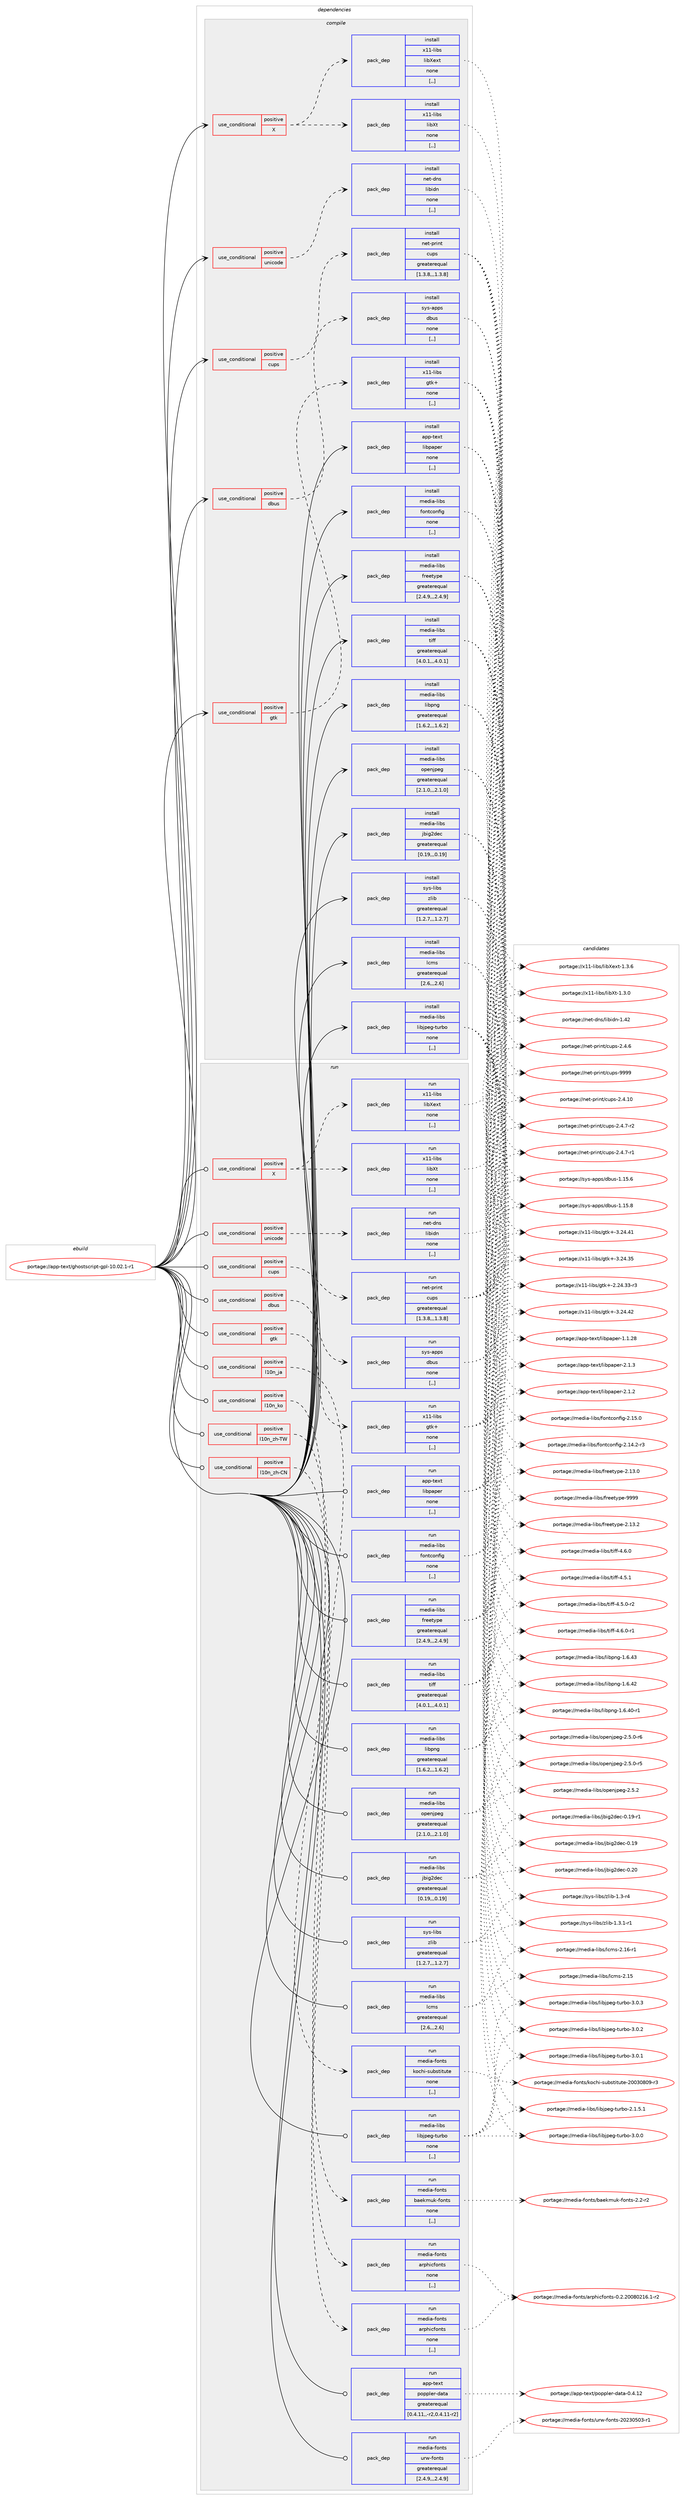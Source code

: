digraph prolog {

# *************
# Graph options
# *************

newrank=true;
concentrate=true;
compound=true;
graph [rankdir=LR,fontname=Helvetica,fontsize=10,ranksep=1.5];#, ranksep=2.5, nodesep=0.2];
edge  [arrowhead=vee];
node  [fontname=Helvetica,fontsize=10];

# **********
# The ebuild
# **********

subgraph cluster_leftcol {
color=gray;
rank=same;
label=<<i>ebuild</i>>;
id [label="portage://app-text/ghostscript-gpl-10.02.1-r1", color=red, width=4, href="../app-text/ghostscript-gpl-10.02.1-r1.svg"];
}

# ****************
# The dependencies
# ****************

subgraph cluster_midcol {
color=gray;
label=<<i>dependencies</i>>;
subgraph cluster_compile {
fillcolor="#eeeeee";
style=filled;
label=<<i>compile</i>>;
subgraph cond14993 {
dependency55262 [label=<<TABLE BORDER="0" CELLBORDER="1" CELLSPACING="0" CELLPADDING="4"><TR><TD ROWSPAN="3" CELLPADDING="10">use_conditional</TD></TR><TR><TD>positive</TD></TR><TR><TD>X</TD></TR></TABLE>>, shape=none, color=red];
subgraph pack39784 {
dependency55263 [label=<<TABLE BORDER="0" CELLBORDER="1" CELLSPACING="0" CELLPADDING="4" WIDTH="220"><TR><TD ROWSPAN="6" CELLPADDING="30">pack_dep</TD></TR><TR><TD WIDTH="110">install</TD></TR><TR><TD>x11-libs</TD></TR><TR><TD>libXt</TD></TR><TR><TD>none</TD></TR><TR><TD>[,,]</TD></TR></TABLE>>, shape=none, color=blue];
}
dependency55262:e -> dependency55263:w [weight=20,style="dashed",arrowhead="vee"];
subgraph pack39785 {
dependency55264 [label=<<TABLE BORDER="0" CELLBORDER="1" CELLSPACING="0" CELLPADDING="4" WIDTH="220"><TR><TD ROWSPAN="6" CELLPADDING="30">pack_dep</TD></TR><TR><TD WIDTH="110">install</TD></TR><TR><TD>x11-libs</TD></TR><TR><TD>libXext</TD></TR><TR><TD>none</TD></TR><TR><TD>[,,]</TD></TR></TABLE>>, shape=none, color=blue];
}
dependency55262:e -> dependency55264:w [weight=20,style="dashed",arrowhead="vee"];
}
id:e -> dependency55262:w [weight=20,style="solid",arrowhead="vee"];
subgraph cond14994 {
dependency55265 [label=<<TABLE BORDER="0" CELLBORDER="1" CELLSPACING="0" CELLPADDING="4"><TR><TD ROWSPAN="3" CELLPADDING="10">use_conditional</TD></TR><TR><TD>positive</TD></TR><TR><TD>cups</TD></TR></TABLE>>, shape=none, color=red];
subgraph pack39786 {
dependency55266 [label=<<TABLE BORDER="0" CELLBORDER="1" CELLSPACING="0" CELLPADDING="4" WIDTH="220"><TR><TD ROWSPAN="6" CELLPADDING="30">pack_dep</TD></TR><TR><TD WIDTH="110">install</TD></TR><TR><TD>net-print</TD></TR><TR><TD>cups</TD></TR><TR><TD>greaterequal</TD></TR><TR><TD>[1.3.8,,,1.3.8]</TD></TR></TABLE>>, shape=none, color=blue];
}
dependency55265:e -> dependency55266:w [weight=20,style="dashed",arrowhead="vee"];
}
id:e -> dependency55265:w [weight=20,style="solid",arrowhead="vee"];
subgraph cond14995 {
dependency55267 [label=<<TABLE BORDER="0" CELLBORDER="1" CELLSPACING="0" CELLPADDING="4"><TR><TD ROWSPAN="3" CELLPADDING="10">use_conditional</TD></TR><TR><TD>positive</TD></TR><TR><TD>dbus</TD></TR></TABLE>>, shape=none, color=red];
subgraph pack39787 {
dependency55268 [label=<<TABLE BORDER="0" CELLBORDER="1" CELLSPACING="0" CELLPADDING="4" WIDTH="220"><TR><TD ROWSPAN="6" CELLPADDING="30">pack_dep</TD></TR><TR><TD WIDTH="110">install</TD></TR><TR><TD>sys-apps</TD></TR><TR><TD>dbus</TD></TR><TR><TD>none</TD></TR><TR><TD>[,,]</TD></TR></TABLE>>, shape=none, color=blue];
}
dependency55267:e -> dependency55268:w [weight=20,style="dashed",arrowhead="vee"];
}
id:e -> dependency55267:w [weight=20,style="solid",arrowhead="vee"];
subgraph cond14996 {
dependency55269 [label=<<TABLE BORDER="0" CELLBORDER="1" CELLSPACING="0" CELLPADDING="4"><TR><TD ROWSPAN="3" CELLPADDING="10">use_conditional</TD></TR><TR><TD>positive</TD></TR><TR><TD>gtk</TD></TR></TABLE>>, shape=none, color=red];
subgraph pack39788 {
dependency55270 [label=<<TABLE BORDER="0" CELLBORDER="1" CELLSPACING="0" CELLPADDING="4" WIDTH="220"><TR><TD ROWSPAN="6" CELLPADDING="30">pack_dep</TD></TR><TR><TD WIDTH="110">install</TD></TR><TR><TD>x11-libs</TD></TR><TR><TD>gtk+</TD></TR><TR><TD>none</TD></TR><TR><TD>[,,]</TD></TR></TABLE>>, shape=none, color=blue];
}
dependency55269:e -> dependency55270:w [weight=20,style="dashed",arrowhead="vee"];
}
id:e -> dependency55269:w [weight=20,style="solid",arrowhead="vee"];
subgraph cond14997 {
dependency55271 [label=<<TABLE BORDER="0" CELLBORDER="1" CELLSPACING="0" CELLPADDING="4"><TR><TD ROWSPAN="3" CELLPADDING="10">use_conditional</TD></TR><TR><TD>positive</TD></TR><TR><TD>unicode</TD></TR></TABLE>>, shape=none, color=red];
subgraph pack39789 {
dependency55272 [label=<<TABLE BORDER="0" CELLBORDER="1" CELLSPACING="0" CELLPADDING="4" WIDTH="220"><TR><TD ROWSPAN="6" CELLPADDING="30">pack_dep</TD></TR><TR><TD WIDTH="110">install</TD></TR><TR><TD>net-dns</TD></TR><TR><TD>libidn</TD></TR><TR><TD>none</TD></TR><TR><TD>[,,]</TD></TR></TABLE>>, shape=none, color=blue];
}
dependency55271:e -> dependency55272:w [weight=20,style="dashed",arrowhead="vee"];
}
id:e -> dependency55271:w [weight=20,style="solid",arrowhead="vee"];
subgraph pack39790 {
dependency55273 [label=<<TABLE BORDER="0" CELLBORDER="1" CELLSPACING="0" CELLPADDING="4" WIDTH="220"><TR><TD ROWSPAN="6" CELLPADDING="30">pack_dep</TD></TR><TR><TD WIDTH="110">install</TD></TR><TR><TD>app-text</TD></TR><TR><TD>libpaper</TD></TR><TR><TD>none</TD></TR><TR><TD>[,,]</TD></TR></TABLE>>, shape=none, color=blue];
}
id:e -> dependency55273:w [weight=20,style="solid",arrowhead="vee"];
subgraph pack39791 {
dependency55274 [label=<<TABLE BORDER="0" CELLBORDER="1" CELLSPACING="0" CELLPADDING="4" WIDTH="220"><TR><TD ROWSPAN="6" CELLPADDING="30">pack_dep</TD></TR><TR><TD WIDTH="110">install</TD></TR><TR><TD>media-libs</TD></TR><TR><TD>fontconfig</TD></TR><TR><TD>none</TD></TR><TR><TD>[,,]</TD></TR></TABLE>>, shape=none, color=blue];
}
id:e -> dependency55274:w [weight=20,style="solid",arrowhead="vee"];
subgraph pack39792 {
dependency55275 [label=<<TABLE BORDER="0" CELLBORDER="1" CELLSPACING="0" CELLPADDING="4" WIDTH="220"><TR><TD ROWSPAN="6" CELLPADDING="30">pack_dep</TD></TR><TR><TD WIDTH="110">install</TD></TR><TR><TD>media-libs</TD></TR><TR><TD>freetype</TD></TR><TR><TD>greaterequal</TD></TR><TR><TD>[2.4.9,,,2.4.9]</TD></TR></TABLE>>, shape=none, color=blue];
}
id:e -> dependency55275:w [weight=20,style="solid",arrowhead="vee"];
subgraph pack39793 {
dependency55276 [label=<<TABLE BORDER="0" CELLBORDER="1" CELLSPACING="0" CELLPADDING="4" WIDTH="220"><TR><TD ROWSPAN="6" CELLPADDING="30">pack_dep</TD></TR><TR><TD WIDTH="110">install</TD></TR><TR><TD>media-libs</TD></TR><TR><TD>jbig2dec</TD></TR><TR><TD>greaterequal</TD></TR><TR><TD>[0.19,,,0.19]</TD></TR></TABLE>>, shape=none, color=blue];
}
id:e -> dependency55276:w [weight=20,style="solid",arrowhead="vee"];
subgraph pack39794 {
dependency55277 [label=<<TABLE BORDER="0" CELLBORDER="1" CELLSPACING="0" CELLPADDING="4" WIDTH="220"><TR><TD ROWSPAN="6" CELLPADDING="30">pack_dep</TD></TR><TR><TD WIDTH="110">install</TD></TR><TR><TD>media-libs</TD></TR><TR><TD>lcms</TD></TR><TR><TD>greaterequal</TD></TR><TR><TD>[2.6,,,2.6]</TD></TR></TABLE>>, shape=none, color=blue];
}
id:e -> dependency55277:w [weight=20,style="solid",arrowhead="vee"];
subgraph pack39795 {
dependency55278 [label=<<TABLE BORDER="0" CELLBORDER="1" CELLSPACING="0" CELLPADDING="4" WIDTH="220"><TR><TD ROWSPAN="6" CELLPADDING="30">pack_dep</TD></TR><TR><TD WIDTH="110">install</TD></TR><TR><TD>media-libs</TD></TR><TR><TD>libjpeg-turbo</TD></TR><TR><TD>none</TD></TR><TR><TD>[,,]</TD></TR></TABLE>>, shape=none, color=blue];
}
id:e -> dependency55278:w [weight=20,style="solid",arrowhead="vee"];
subgraph pack39796 {
dependency55279 [label=<<TABLE BORDER="0" CELLBORDER="1" CELLSPACING="0" CELLPADDING="4" WIDTH="220"><TR><TD ROWSPAN="6" CELLPADDING="30">pack_dep</TD></TR><TR><TD WIDTH="110">install</TD></TR><TR><TD>media-libs</TD></TR><TR><TD>libpng</TD></TR><TR><TD>greaterequal</TD></TR><TR><TD>[1.6.2,,,1.6.2]</TD></TR></TABLE>>, shape=none, color=blue];
}
id:e -> dependency55279:w [weight=20,style="solid",arrowhead="vee"];
subgraph pack39797 {
dependency55280 [label=<<TABLE BORDER="0" CELLBORDER="1" CELLSPACING="0" CELLPADDING="4" WIDTH="220"><TR><TD ROWSPAN="6" CELLPADDING="30">pack_dep</TD></TR><TR><TD WIDTH="110">install</TD></TR><TR><TD>media-libs</TD></TR><TR><TD>openjpeg</TD></TR><TR><TD>greaterequal</TD></TR><TR><TD>[2.1.0,,,2.1.0]</TD></TR></TABLE>>, shape=none, color=blue];
}
id:e -> dependency55280:w [weight=20,style="solid",arrowhead="vee"];
subgraph pack39798 {
dependency55281 [label=<<TABLE BORDER="0" CELLBORDER="1" CELLSPACING="0" CELLPADDING="4" WIDTH="220"><TR><TD ROWSPAN="6" CELLPADDING="30">pack_dep</TD></TR><TR><TD WIDTH="110">install</TD></TR><TR><TD>media-libs</TD></TR><TR><TD>tiff</TD></TR><TR><TD>greaterequal</TD></TR><TR><TD>[4.0.1,,,4.0.1]</TD></TR></TABLE>>, shape=none, color=blue];
}
id:e -> dependency55281:w [weight=20,style="solid",arrowhead="vee"];
subgraph pack39799 {
dependency55282 [label=<<TABLE BORDER="0" CELLBORDER="1" CELLSPACING="0" CELLPADDING="4" WIDTH="220"><TR><TD ROWSPAN="6" CELLPADDING="30">pack_dep</TD></TR><TR><TD WIDTH="110">install</TD></TR><TR><TD>sys-libs</TD></TR><TR><TD>zlib</TD></TR><TR><TD>greaterequal</TD></TR><TR><TD>[1.2.7,,,1.2.7]</TD></TR></TABLE>>, shape=none, color=blue];
}
id:e -> dependency55282:w [weight=20,style="solid",arrowhead="vee"];
}
subgraph cluster_compileandrun {
fillcolor="#eeeeee";
style=filled;
label=<<i>compile and run</i>>;
}
subgraph cluster_run {
fillcolor="#eeeeee";
style=filled;
label=<<i>run</i>>;
subgraph cond14998 {
dependency55283 [label=<<TABLE BORDER="0" CELLBORDER="1" CELLSPACING="0" CELLPADDING="4"><TR><TD ROWSPAN="3" CELLPADDING="10">use_conditional</TD></TR><TR><TD>positive</TD></TR><TR><TD>X</TD></TR></TABLE>>, shape=none, color=red];
subgraph pack39800 {
dependency55284 [label=<<TABLE BORDER="0" CELLBORDER="1" CELLSPACING="0" CELLPADDING="4" WIDTH="220"><TR><TD ROWSPAN="6" CELLPADDING="30">pack_dep</TD></TR><TR><TD WIDTH="110">run</TD></TR><TR><TD>x11-libs</TD></TR><TR><TD>libXt</TD></TR><TR><TD>none</TD></TR><TR><TD>[,,]</TD></TR></TABLE>>, shape=none, color=blue];
}
dependency55283:e -> dependency55284:w [weight=20,style="dashed",arrowhead="vee"];
subgraph pack39801 {
dependency55285 [label=<<TABLE BORDER="0" CELLBORDER="1" CELLSPACING="0" CELLPADDING="4" WIDTH="220"><TR><TD ROWSPAN="6" CELLPADDING="30">pack_dep</TD></TR><TR><TD WIDTH="110">run</TD></TR><TR><TD>x11-libs</TD></TR><TR><TD>libXext</TD></TR><TR><TD>none</TD></TR><TR><TD>[,,]</TD></TR></TABLE>>, shape=none, color=blue];
}
dependency55283:e -> dependency55285:w [weight=20,style="dashed",arrowhead="vee"];
}
id:e -> dependency55283:w [weight=20,style="solid",arrowhead="odot"];
subgraph cond14999 {
dependency55286 [label=<<TABLE BORDER="0" CELLBORDER="1" CELLSPACING="0" CELLPADDING="4"><TR><TD ROWSPAN="3" CELLPADDING="10">use_conditional</TD></TR><TR><TD>positive</TD></TR><TR><TD>cups</TD></TR></TABLE>>, shape=none, color=red];
subgraph pack39802 {
dependency55287 [label=<<TABLE BORDER="0" CELLBORDER="1" CELLSPACING="0" CELLPADDING="4" WIDTH="220"><TR><TD ROWSPAN="6" CELLPADDING="30">pack_dep</TD></TR><TR><TD WIDTH="110">run</TD></TR><TR><TD>net-print</TD></TR><TR><TD>cups</TD></TR><TR><TD>greaterequal</TD></TR><TR><TD>[1.3.8,,,1.3.8]</TD></TR></TABLE>>, shape=none, color=blue];
}
dependency55286:e -> dependency55287:w [weight=20,style="dashed",arrowhead="vee"];
}
id:e -> dependency55286:w [weight=20,style="solid",arrowhead="odot"];
subgraph cond15000 {
dependency55288 [label=<<TABLE BORDER="0" CELLBORDER="1" CELLSPACING="0" CELLPADDING="4"><TR><TD ROWSPAN="3" CELLPADDING="10">use_conditional</TD></TR><TR><TD>positive</TD></TR><TR><TD>dbus</TD></TR></TABLE>>, shape=none, color=red];
subgraph pack39803 {
dependency55289 [label=<<TABLE BORDER="0" CELLBORDER="1" CELLSPACING="0" CELLPADDING="4" WIDTH="220"><TR><TD ROWSPAN="6" CELLPADDING="30">pack_dep</TD></TR><TR><TD WIDTH="110">run</TD></TR><TR><TD>sys-apps</TD></TR><TR><TD>dbus</TD></TR><TR><TD>none</TD></TR><TR><TD>[,,]</TD></TR></TABLE>>, shape=none, color=blue];
}
dependency55288:e -> dependency55289:w [weight=20,style="dashed",arrowhead="vee"];
}
id:e -> dependency55288:w [weight=20,style="solid",arrowhead="odot"];
subgraph cond15001 {
dependency55290 [label=<<TABLE BORDER="0" CELLBORDER="1" CELLSPACING="0" CELLPADDING="4"><TR><TD ROWSPAN="3" CELLPADDING="10">use_conditional</TD></TR><TR><TD>positive</TD></TR><TR><TD>gtk</TD></TR></TABLE>>, shape=none, color=red];
subgraph pack39804 {
dependency55291 [label=<<TABLE BORDER="0" CELLBORDER="1" CELLSPACING="0" CELLPADDING="4" WIDTH="220"><TR><TD ROWSPAN="6" CELLPADDING="30">pack_dep</TD></TR><TR><TD WIDTH="110">run</TD></TR><TR><TD>x11-libs</TD></TR><TR><TD>gtk+</TD></TR><TR><TD>none</TD></TR><TR><TD>[,,]</TD></TR></TABLE>>, shape=none, color=blue];
}
dependency55290:e -> dependency55291:w [weight=20,style="dashed",arrowhead="vee"];
}
id:e -> dependency55290:w [weight=20,style="solid",arrowhead="odot"];
subgraph cond15002 {
dependency55292 [label=<<TABLE BORDER="0" CELLBORDER="1" CELLSPACING="0" CELLPADDING="4"><TR><TD ROWSPAN="3" CELLPADDING="10">use_conditional</TD></TR><TR><TD>positive</TD></TR><TR><TD>l10n_ja</TD></TR></TABLE>>, shape=none, color=red];
subgraph pack39805 {
dependency55293 [label=<<TABLE BORDER="0" CELLBORDER="1" CELLSPACING="0" CELLPADDING="4" WIDTH="220"><TR><TD ROWSPAN="6" CELLPADDING="30">pack_dep</TD></TR><TR><TD WIDTH="110">run</TD></TR><TR><TD>media-fonts</TD></TR><TR><TD>kochi-substitute</TD></TR><TR><TD>none</TD></TR><TR><TD>[,,]</TD></TR></TABLE>>, shape=none, color=blue];
}
dependency55292:e -> dependency55293:w [weight=20,style="dashed",arrowhead="vee"];
}
id:e -> dependency55292:w [weight=20,style="solid",arrowhead="odot"];
subgraph cond15003 {
dependency55294 [label=<<TABLE BORDER="0" CELLBORDER="1" CELLSPACING="0" CELLPADDING="4"><TR><TD ROWSPAN="3" CELLPADDING="10">use_conditional</TD></TR><TR><TD>positive</TD></TR><TR><TD>l10n_ko</TD></TR></TABLE>>, shape=none, color=red];
subgraph pack39806 {
dependency55295 [label=<<TABLE BORDER="0" CELLBORDER="1" CELLSPACING="0" CELLPADDING="4" WIDTH="220"><TR><TD ROWSPAN="6" CELLPADDING="30">pack_dep</TD></TR><TR><TD WIDTH="110">run</TD></TR><TR><TD>media-fonts</TD></TR><TR><TD>baekmuk-fonts</TD></TR><TR><TD>none</TD></TR><TR><TD>[,,]</TD></TR></TABLE>>, shape=none, color=blue];
}
dependency55294:e -> dependency55295:w [weight=20,style="dashed",arrowhead="vee"];
}
id:e -> dependency55294:w [weight=20,style="solid",arrowhead="odot"];
subgraph cond15004 {
dependency55296 [label=<<TABLE BORDER="0" CELLBORDER="1" CELLSPACING="0" CELLPADDING="4"><TR><TD ROWSPAN="3" CELLPADDING="10">use_conditional</TD></TR><TR><TD>positive</TD></TR><TR><TD>l10n_zh-CN</TD></TR></TABLE>>, shape=none, color=red];
subgraph pack39807 {
dependency55297 [label=<<TABLE BORDER="0" CELLBORDER="1" CELLSPACING="0" CELLPADDING="4" WIDTH="220"><TR><TD ROWSPAN="6" CELLPADDING="30">pack_dep</TD></TR><TR><TD WIDTH="110">run</TD></TR><TR><TD>media-fonts</TD></TR><TR><TD>arphicfonts</TD></TR><TR><TD>none</TD></TR><TR><TD>[,,]</TD></TR></TABLE>>, shape=none, color=blue];
}
dependency55296:e -> dependency55297:w [weight=20,style="dashed",arrowhead="vee"];
}
id:e -> dependency55296:w [weight=20,style="solid",arrowhead="odot"];
subgraph cond15005 {
dependency55298 [label=<<TABLE BORDER="0" CELLBORDER="1" CELLSPACING="0" CELLPADDING="4"><TR><TD ROWSPAN="3" CELLPADDING="10">use_conditional</TD></TR><TR><TD>positive</TD></TR><TR><TD>l10n_zh-TW</TD></TR></TABLE>>, shape=none, color=red];
subgraph pack39808 {
dependency55299 [label=<<TABLE BORDER="0" CELLBORDER="1" CELLSPACING="0" CELLPADDING="4" WIDTH="220"><TR><TD ROWSPAN="6" CELLPADDING="30">pack_dep</TD></TR><TR><TD WIDTH="110">run</TD></TR><TR><TD>media-fonts</TD></TR><TR><TD>arphicfonts</TD></TR><TR><TD>none</TD></TR><TR><TD>[,,]</TD></TR></TABLE>>, shape=none, color=blue];
}
dependency55298:e -> dependency55299:w [weight=20,style="dashed",arrowhead="vee"];
}
id:e -> dependency55298:w [weight=20,style="solid",arrowhead="odot"];
subgraph cond15006 {
dependency55300 [label=<<TABLE BORDER="0" CELLBORDER="1" CELLSPACING="0" CELLPADDING="4"><TR><TD ROWSPAN="3" CELLPADDING="10">use_conditional</TD></TR><TR><TD>positive</TD></TR><TR><TD>unicode</TD></TR></TABLE>>, shape=none, color=red];
subgraph pack39809 {
dependency55301 [label=<<TABLE BORDER="0" CELLBORDER="1" CELLSPACING="0" CELLPADDING="4" WIDTH="220"><TR><TD ROWSPAN="6" CELLPADDING="30">pack_dep</TD></TR><TR><TD WIDTH="110">run</TD></TR><TR><TD>net-dns</TD></TR><TR><TD>libidn</TD></TR><TR><TD>none</TD></TR><TR><TD>[,,]</TD></TR></TABLE>>, shape=none, color=blue];
}
dependency55300:e -> dependency55301:w [weight=20,style="dashed",arrowhead="vee"];
}
id:e -> dependency55300:w [weight=20,style="solid",arrowhead="odot"];
subgraph pack39810 {
dependency55302 [label=<<TABLE BORDER="0" CELLBORDER="1" CELLSPACING="0" CELLPADDING="4" WIDTH="220"><TR><TD ROWSPAN="6" CELLPADDING="30">pack_dep</TD></TR><TR><TD WIDTH="110">run</TD></TR><TR><TD>app-text</TD></TR><TR><TD>libpaper</TD></TR><TR><TD>none</TD></TR><TR><TD>[,,]</TD></TR></TABLE>>, shape=none, color=blue];
}
id:e -> dependency55302:w [weight=20,style="solid",arrowhead="odot"];
subgraph pack39811 {
dependency55303 [label=<<TABLE BORDER="0" CELLBORDER="1" CELLSPACING="0" CELLPADDING="4" WIDTH="220"><TR><TD ROWSPAN="6" CELLPADDING="30">pack_dep</TD></TR><TR><TD WIDTH="110">run</TD></TR><TR><TD>app-text</TD></TR><TR><TD>poppler-data</TD></TR><TR><TD>greaterequal</TD></TR><TR><TD>[0.4.11,,-r2,0.4.11-r2]</TD></TR></TABLE>>, shape=none, color=blue];
}
id:e -> dependency55303:w [weight=20,style="solid",arrowhead="odot"];
subgraph pack39812 {
dependency55304 [label=<<TABLE BORDER="0" CELLBORDER="1" CELLSPACING="0" CELLPADDING="4" WIDTH="220"><TR><TD ROWSPAN="6" CELLPADDING="30">pack_dep</TD></TR><TR><TD WIDTH="110">run</TD></TR><TR><TD>media-fonts</TD></TR><TR><TD>urw-fonts</TD></TR><TR><TD>greaterequal</TD></TR><TR><TD>[2.4.9,,,2.4.9]</TD></TR></TABLE>>, shape=none, color=blue];
}
id:e -> dependency55304:w [weight=20,style="solid",arrowhead="odot"];
subgraph pack39813 {
dependency55305 [label=<<TABLE BORDER="0" CELLBORDER="1" CELLSPACING="0" CELLPADDING="4" WIDTH="220"><TR><TD ROWSPAN="6" CELLPADDING="30">pack_dep</TD></TR><TR><TD WIDTH="110">run</TD></TR><TR><TD>media-libs</TD></TR><TR><TD>fontconfig</TD></TR><TR><TD>none</TD></TR><TR><TD>[,,]</TD></TR></TABLE>>, shape=none, color=blue];
}
id:e -> dependency55305:w [weight=20,style="solid",arrowhead="odot"];
subgraph pack39814 {
dependency55306 [label=<<TABLE BORDER="0" CELLBORDER="1" CELLSPACING="0" CELLPADDING="4" WIDTH="220"><TR><TD ROWSPAN="6" CELLPADDING="30">pack_dep</TD></TR><TR><TD WIDTH="110">run</TD></TR><TR><TD>media-libs</TD></TR><TR><TD>freetype</TD></TR><TR><TD>greaterequal</TD></TR><TR><TD>[2.4.9,,,2.4.9]</TD></TR></TABLE>>, shape=none, color=blue];
}
id:e -> dependency55306:w [weight=20,style="solid",arrowhead="odot"];
subgraph pack39815 {
dependency55307 [label=<<TABLE BORDER="0" CELLBORDER="1" CELLSPACING="0" CELLPADDING="4" WIDTH="220"><TR><TD ROWSPAN="6" CELLPADDING="30">pack_dep</TD></TR><TR><TD WIDTH="110">run</TD></TR><TR><TD>media-libs</TD></TR><TR><TD>jbig2dec</TD></TR><TR><TD>greaterequal</TD></TR><TR><TD>[0.19,,,0.19]</TD></TR></TABLE>>, shape=none, color=blue];
}
id:e -> dependency55307:w [weight=20,style="solid",arrowhead="odot"];
subgraph pack39816 {
dependency55308 [label=<<TABLE BORDER="0" CELLBORDER="1" CELLSPACING="0" CELLPADDING="4" WIDTH="220"><TR><TD ROWSPAN="6" CELLPADDING="30">pack_dep</TD></TR><TR><TD WIDTH="110">run</TD></TR><TR><TD>media-libs</TD></TR><TR><TD>lcms</TD></TR><TR><TD>greaterequal</TD></TR><TR><TD>[2.6,,,2.6]</TD></TR></TABLE>>, shape=none, color=blue];
}
id:e -> dependency55308:w [weight=20,style="solid",arrowhead="odot"];
subgraph pack39817 {
dependency55309 [label=<<TABLE BORDER="0" CELLBORDER="1" CELLSPACING="0" CELLPADDING="4" WIDTH="220"><TR><TD ROWSPAN="6" CELLPADDING="30">pack_dep</TD></TR><TR><TD WIDTH="110">run</TD></TR><TR><TD>media-libs</TD></TR><TR><TD>libjpeg-turbo</TD></TR><TR><TD>none</TD></TR><TR><TD>[,,]</TD></TR></TABLE>>, shape=none, color=blue];
}
id:e -> dependency55309:w [weight=20,style="solid",arrowhead="odot"];
subgraph pack39818 {
dependency55310 [label=<<TABLE BORDER="0" CELLBORDER="1" CELLSPACING="0" CELLPADDING="4" WIDTH="220"><TR><TD ROWSPAN="6" CELLPADDING="30">pack_dep</TD></TR><TR><TD WIDTH="110">run</TD></TR><TR><TD>media-libs</TD></TR><TR><TD>libpng</TD></TR><TR><TD>greaterequal</TD></TR><TR><TD>[1.6.2,,,1.6.2]</TD></TR></TABLE>>, shape=none, color=blue];
}
id:e -> dependency55310:w [weight=20,style="solid",arrowhead="odot"];
subgraph pack39819 {
dependency55311 [label=<<TABLE BORDER="0" CELLBORDER="1" CELLSPACING="0" CELLPADDING="4" WIDTH="220"><TR><TD ROWSPAN="6" CELLPADDING="30">pack_dep</TD></TR><TR><TD WIDTH="110">run</TD></TR><TR><TD>media-libs</TD></TR><TR><TD>openjpeg</TD></TR><TR><TD>greaterequal</TD></TR><TR><TD>[2.1.0,,,2.1.0]</TD></TR></TABLE>>, shape=none, color=blue];
}
id:e -> dependency55311:w [weight=20,style="solid",arrowhead="odot"];
subgraph pack39820 {
dependency55312 [label=<<TABLE BORDER="0" CELLBORDER="1" CELLSPACING="0" CELLPADDING="4" WIDTH="220"><TR><TD ROWSPAN="6" CELLPADDING="30">pack_dep</TD></TR><TR><TD WIDTH="110">run</TD></TR><TR><TD>media-libs</TD></TR><TR><TD>tiff</TD></TR><TR><TD>greaterequal</TD></TR><TR><TD>[4.0.1,,,4.0.1]</TD></TR></TABLE>>, shape=none, color=blue];
}
id:e -> dependency55312:w [weight=20,style="solid",arrowhead="odot"];
subgraph pack39821 {
dependency55313 [label=<<TABLE BORDER="0" CELLBORDER="1" CELLSPACING="0" CELLPADDING="4" WIDTH="220"><TR><TD ROWSPAN="6" CELLPADDING="30">pack_dep</TD></TR><TR><TD WIDTH="110">run</TD></TR><TR><TD>sys-libs</TD></TR><TR><TD>zlib</TD></TR><TR><TD>greaterequal</TD></TR><TR><TD>[1.2.7,,,1.2.7]</TD></TR></TABLE>>, shape=none, color=blue];
}
id:e -> dependency55313:w [weight=20,style="solid",arrowhead="odot"];
}
}

# **************
# The candidates
# **************

subgraph cluster_choices {
rank=same;
color=gray;
label=<<i>candidates</i>>;

subgraph choice39784 {
color=black;
nodesep=1;
choice12049494510810598115471081059888116454946514648 [label="portage://x11-libs/libXt-1.3.0", color=red, width=4,href="../x11-libs/libXt-1.3.0.svg"];
dependency55263:e -> choice12049494510810598115471081059888116454946514648:w [style=dotted,weight="100"];
}
subgraph choice39785 {
color=black;
nodesep=1;
choice12049494510810598115471081059888101120116454946514654 [label="portage://x11-libs/libXext-1.3.6", color=red, width=4,href="../x11-libs/libXext-1.3.6.svg"];
dependency55264:e -> choice12049494510810598115471081059888101120116454946514654:w [style=dotted,weight="100"];
}
subgraph choice39786 {
color=black;
nodesep=1;
choice1101011164511211410511011647991171121154557575757 [label="portage://net-print/cups-9999", color=red, width=4,href="../net-print/cups-9999.svg"];
choice11010111645112114105110116479911711211545504652464948 [label="portage://net-print/cups-2.4.10", color=red, width=4,href="../net-print/cups-2.4.10.svg"];
choice1101011164511211410511011647991171121154550465246554511450 [label="portage://net-print/cups-2.4.7-r2", color=red, width=4,href="../net-print/cups-2.4.7-r2.svg"];
choice1101011164511211410511011647991171121154550465246554511449 [label="portage://net-print/cups-2.4.7-r1", color=red, width=4,href="../net-print/cups-2.4.7-r1.svg"];
choice110101116451121141051101164799117112115455046524654 [label="portage://net-print/cups-2.4.6", color=red, width=4,href="../net-print/cups-2.4.6.svg"];
dependency55266:e -> choice1101011164511211410511011647991171121154557575757:w [style=dotted,weight="100"];
dependency55266:e -> choice11010111645112114105110116479911711211545504652464948:w [style=dotted,weight="100"];
dependency55266:e -> choice1101011164511211410511011647991171121154550465246554511450:w [style=dotted,weight="100"];
dependency55266:e -> choice1101011164511211410511011647991171121154550465246554511449:w [style=dotted,weight="100"];
dependency55266:e -> choice110101116451121141051101164799117112115455046524654:w [style=dotted,weight="100"];
}
subgraph choice39787 {
color=black;
nodesep=1;
choice1151211154597112112115471009811711545494649534656 [label="portage://sys-apps/dbus-1.15.8", color=red, width=4,href="../sys-apps/dbus-1.15.8.svg"];
choice1151211154597112112115471009811711545494649534654 [label="portage://sys-apps/dbus-1.15.6", color=red, width=4,href="../sys-apps/dbus-1.15.6.svg"];
dependency55268:e -> choice1151211154597112112115471009811711545494649534656:w [style=dotted,weight="100"];
dependency55268:e -> choice1151211154597112112115471009811711545494649534654:w [style=dotted,weight="100"];
}
subgraph choice39788 {
color=black;
nodesep=1;
choice1204949451081059811547103116107434551465052465250 [label="portage://x11-libs/gtk+-3.24.42", color=red, width=4,href="../x11-libs/gtk+-3.24.42.svg"];
choice1204949451081059811547103116107434551465052465249 [label="portage://x11-libs/gtk+-3.24.41", color=red, width=4,href="../x11-libs/gtk+-3.24.41.svg"];
choice1204949451081059811547103116107434551465052465153 [label="portage://x11-libs/gtk+-3.24.35", color=red, width=4,href="../x11-libs/gtk+-3.24.35.svg"];
choice12049494510810598115471031161074345504650524651514511451 [label="portage://x11-libs/gtk+-2.24.33-r3", color=red, width=4,href="../x11-libs/gtk+-2.24.33-r3.svg"];
dependency55270:e -> choice1204949451081059811547103116107434551465052465250:w [style=dotted,weight="100"];
dependency55270:e -> choice1204949451081059811547103116107434551465052465249:w [style=dotted,weight="100"];
dependency55270:e -> choice1204949451081059811547103116107434551465052465153:w [style=dotted,weight="100"];
dependency55270:e -> choice12049494510810598115471031161074345504650524651514511451:w [style=dotted,weight="100"];
}
subgraph choice39789 {
color=black;
nodesep=1;
choice1101011164510011011547108105981051001104549465250 [label="portage://net-dns/libidn-1.42", color=red, width=4,href="../net-dns/libidn-1.42.svg"];
dependency55272:e -> choice1101011164510011011547108105981051001104549465250:w [style=dotted,weight="100"];
}
subgraph choice39790 {
color=black;
nodesep=1;
choice9711211245116101120116471081059811297112101114455046494651 [label="portage://app-text/libpaper-2.1.3", color=red, width=4,href="../app-text/libpaper-2.1.3.svg"];
choice9711211245116101120116471081059811297112101114455046494650 [label="portage://app-text/libpaper-2.1.2", color=red, width=4,href="../app-text/libpaper-2.1.2.svg"];
choice971121124511610112011647108105981129711210111445494649465056 [label="portage://app-text/libpaper-1.1.28", color=red, width=4,href="../app-text/libpaper-1.1.28.svg"];
dependency55273:e -> choice9711211245116101120116471081059811297112101114455046494651:w [style=dotted,weight="100"];
dependency55273:e -> choice9711211245116101120116471081059811297112101114455046494650:w [style=dotted,weight="100"];
dependency55273:e -> choice971121124511610112011647108105981129711210111445494649465056:w [style=dotted,weight="100"];
}
subgraph choice39791 {
color=black;
nodesep=1;
choice109101100105974510810598115471021111101169911111010210510345504649534648 [label="portage://media-libs/fontconfig-2.15.0", color=red, width=4,href="../media-libs/fontconfig-2.15.0.svg"];
choice1091011001059745108105981154710211111011699111110102105103455046495246504511451 [label="portage://media-libs/fontconfig-2.14.2-r3", color=red, width=4,href="../media-libs/fontconfig-2.14.2-r3.svg"];
dependency55274:e -> choice109101100105974510810598115471021111101169911111010210510345504649534648:w [style=dotted,weight="100"];
dependency55274:e -> choice1091011001059745108105981154710211111011699111110102105103455046495246504511451:w [style=dotted,weight="100"];
}
subgraph choice39792 {
color=black;
nodesep=1;
choice109101100105974510810598115471021141011011161211121014557575757 [label="portage://media-libs/freetype-9999", color=red, width=4,href="../media-libs/freetype-9999.svg"];
choice1091011001059745108105981154710211410110111612111210145504649514650 [label="portage://media-libs/freetype-2.13.2", color=red, width=4,href="../media-libs/freetype-2.13.2.svg"];
choice1091011001059745108105981154710211410110111612111210145504649514648 [label="portage://media-libs/freetype-2.13.0", color=red, width=4,href="../media-libs/freetype-2.13.0.svg"];
dependency55275:e -> choice109101100105974510810598115471021141011011161211121014557575757:w [style=dotted,weight="100"];
dependency55275:e -> choice1091011001059745108105981154710211410110111612111210145504649514650:w [style=dotted,weight="100"];
dependency55275:e -> choice1091011001059745108105981154710211410110111612111210145504649514648:w [style=dotted,weight="100"];
}
subgraph choice39793 {
color=black;
nodesep=1;
choice109101100105974510810598115471069810510350100101994548465048 [label="portage://media-libs/jbig2dec-0.20", color=red, width=4,href="../media-libs/jbig2dec-0.20.svg"];
choice1091011001059745108105981154710698105103501001019945484649574511449 [label="portage://media-libs/jbig2dec-0.19-r1", color=red, width=4,href="../media-libs/jbig2dec-0.19-r1.svg"];
choice109101100105974510810598115471069810510350100101994548464957 [label="portage://media-libs/jbig2dec-0.19", color=red, width=4,href="../media-libs/jbig2dec-0.19.svg"];
dependency55276:e -> choice109101100105974510810598115471069810510350100101994548465048:w [style=dotted,weight="100"];
dependency55276:e -> choice1091011001059745108105981154710698105103501001019945484649574511449:w [style=dotted,weight="100"];
dependency55276:e -> choice109101100105974510810598115471069810510350100101994548464957:w [style=dotted,weight="100"];
}
subgraph choice39794 {
color=black;
nodesep=1;
choice109101100105974510810598115471089910911545504649544511449 [label="portage://media-libs/lcms-2.16-r1", color=red, width=4,href="../media-libs/lcms-2.16-r1.svg"];
choice10910110010597451081059811547108991091154550464953 [label="portage://media-libs/lcms-2.15", color=red, width=4,href="../media-libs/lcms-2.15.svg"];
dependency55277:e -> choice109101100105974510810598115471089910911545504649544511449:w [style=dotted,weight="100"];
dependency55277:e -> choice10910110010597451081059811547108991091154550464953:w [style=dotted,weight="100"];
}
subgraph choice39795 {
color=black;
nodesep=1;
choice10910110010597451081059811547108105981061121011034511611711498111455146484651 [label="portage://media-libs/libjpeg-turbo-3.0.3", color=red, width=4,href="../media-libs/libjpeg-turbo-3.0.3.svg"];
choice10910110010597451081059811547108105981061121011034511611711498111455146484650 [label="portage://media-libs/libjpeg-turbo-3.0.2", color=red, width=4,href="../media-libs/libjpeg-turbo-3.0.2.svg"];
choice10910110010597451081059811547108105981061121011034511611711498111455146484649 [label="portage://media-libs/libjpeg-turbo-3.0.1", color=red, width=4,href="../media-libs/libjpeg-turbo-3.0.1.svg"];
choice10910110010597451081059811547108105981061121011034511611711498111455146484648 [label="portage://media-libs/libjpeg-turbo-3.0.0", color=red, width=4,href="../media-libs/libjpeg-turbo-3.0.0.svg"];
choice109101100105974510810598115471081059810611210110345116117114981114550464946534649 [label="portage://media-libs/libjpeg-turbo-2.1.5.1", color=red, width=4,href="../media-libs/libjpeg-turbo-2.1.5.1.svg"];
dependency55278:e -> choice10910110010597451081059811547108105981061121011034511611711498111455146484651:w [style=dotted,weight="100"];
dependency55278:e -> choice10910110010597451081059811547108105981061121011034511611711498111455146484650:w [style=dotted,weight="100"];
dependency55278:e -> choice10910110010597451081059811547108105981061121011034511611711498111455146484649:w [style=dotted,weight="100"];
dependency55278:e -> choice10910110010597451081059811547108105981061121011034511611711498111455146484648:w [style=dotted,weight="100"];
dependency55278:e -> choice109101100105974510810598115471081059810611210110345116117114981114550464946534649:w [style=dotted,weight="100"];
}
subgraph choice39796 {
color=black;
nodesep=1;
choice109101100105974510810598115471081059811211010345494654465251 [label="portage://media-libs/libpng-1.6.43", color=red, width=4,href="../media-libs/libpng-1.6.43.svg"];
choice109101100105974510810598115471081059811211010345494654465250 [label="portage://media-libs/libpng-1.6.42", color=red, width=4,href="../media-libs/libpng-1.6.42.svg"];
choice1091011001059745108105981154710810598112110103454946544652484511449 [label="portage://media-libs/libpng-1.6.40-r1", color=red, width=4,href="../media-libs/libpng-1.6.40-r1.svg"];
dependency55279:e -> choice109101100105974510810598115471081059811211010345494654465251:w [style=dotted,weight="100"];
dependency55279:e -> choice109101100105974510810598115471081059811211010345494654465250:w [style=dotted,weight="100"];
dependency55279:e -> choice1091011001059745108105981154710810598112110103454946544652484511449:w [style=dotted,weight="100"];
}
subgraph choice39797 {
color=black;
nodesep=1;
choice10910110010597451081059811547111112101110106112101103455046534650 [label="portage://media-libs/openjpeg-2.5.2", color=red, width=4,href="../media-libs/openjpeg-2.5.2.svg"];
choice109101100105974510810598115471111121011101061121011034550465346484511454 [label="portage://media-libs/openjpeg-2.5.0-r6", color=red, width=4,href="../media-libs/openjpeg-2.5.0-r6.svg"];
choice109101100105974510810598115471111121011101061121011034550465346484511453 [label="portage://media-libs/openjpeg-2.5.0-r5", color=red, width=4,href="../media-libs/openjpeg-2.5.0-r5.svg"];
dependency55280:e -> choice10910110010597451081059811547111112101110106112101103455046534650:w [style=dotted,weight="100"];
dependency55280:e -> choice109101100105974510810598115471111121011101061121011034550465346484511454:w [style=dotted,weight="100"];
dependency55280:e -> choice109101100105974510810598115471111121011101061121011034550465346484511453:w [style=dotted,weight="100"];
}
subgraph choice39798 {
color=black;
nodesep=1;
choice109101100105974510810598115471161051021024552465446484511449 [label="portage://media-libs/tiff-4.6.0-r1", color=red, width=4,href="../media-libs/tiff-4.6.0-r1.svg"];
choice10910110010597451081059811547116105102102455246544648 [label="portage://media-libs/tiff-4.6.0", color=red, width=4,href="../media-libs/tiff-4.6.0.svg"];
choice10910110010597451081059811547116105102102455246534649 [label="portage://media-libs/tiff-4.5.1", color=red, width=4,href="../media-libs/tiff-4.5.1.svg"];
choice109101100105974510810598115471161051021024552465346484511450 [label="portage://media-libs/tiff-4.5.0-r2", color=red, width=4,href="../media-libs/tiff-4.5.0-r2.svg"];
dependency55281:e -> choice109101100105974510810598115471161051021024552465446484511449:w [style=dotted,weight="100"];
dependency55281:e -> choice10910110010597451081059811547116105102102455246544648:w [style=dotted,weight="100"];
dependency55281:e -> choice10910110010597451081059811547116105102102455246534649:w [style=dotted,weight="100"];
dependency55281:e -> choice109101100105974510810598115471161051021024552465346484511450:w [style=dotted,weight="100"];
}
subgraph choice39799 {
color=black;
nodesep=1;
choice115121115451081059811547122108105984549465146494511449 [label="portage://sys-libs/zlib-1.3.1-r1", color=red, width=4,href="../sys-libs/zlib-1.3.1-r1.svg"];
choice11512111545108105981154712210810598454946514511452 [label="portage://sys-libs/zlib-1.3-r4", color=red, width=4,href="../sys-libs/zlib-1.3-r4.svg"];
dependency55282:e -> choice115121115451081059811547122108105984549465146494511449:w [style=dotted,weight="100"];
dependency55282:e -> choice11512111545108105981154712210810598454946514511452:w [style=dotted,weight="100"];
}
subgraph choice39800 {
color=black;
nodesep=1;
choice12049494510810598115471081059888116454946514648 [label="portage://x11-libs/libXt-1.3.0", color=red, width=4,href="../x11-libs/libXt-1.3.0.svg"];
dependency55284:e -> choice12049494510810598115471081059888116454946514648:w [style=dotted,weight="100"];
}
subgraph choice39801 {
color=black;
nodesep=1;
choice12049494510810598115471081059888101120116454946514654 [label="portage://x11-libs/libXext-1.3.6", color=red, width=4,href="../x11-libs/libXext-1.3.6.svg"];
dependency55285:e -> choice12049494510810598115471081059888101120116454946514654:w [style=dotted,weight="100"];
}
subgraph choice39802 {
color=black;
nodesep=1;
choice1101011164511211410511011647991171121154557575757 [label="portage://net-print/cups-9999", color=red, width=4,href="../net-print/cups-9999.svg"];
choice11010111645112114105110116479911711211545504652464948 [label="portage://net-print/cups-2.4.10", color=red, width=4,href="../net-print/cups-2.4.10.svg"];
choice1101011164511211410511011647991171121154550465246554511450 [label="portage://net-print/cups-2.4.7-r2", color=red, width=4,href="../net-print/cups-2.4.7-r2.svg"];
choice1101011164511211410511011647991171121154550465246554511449 [label="portage://net-print/cups-2.4.7-r1", color=red, width=4,href="../net-print/cups-2.4.7-r1.svg"];
choice110101116451121141051101164799117112115455046524654 [label="portage://net-print/cups-2.4.6", color=red, width=4,href="../net-print/cups-2.4.6.svg"];
dependency55287:e -> choice1101011164511211410511011647991171121154557575757:w [style=dotted,weight="100"];
dependency55287:e -> choice11010111645112114105110116479911711211545504652464948:w [style=dotted,weight="100"];
dependency55287:e -> choice1101011164511211410511011647991171121154550465246554511450:w [style=dotted,weight="100"];
dependency55287:e -> choice1101011164511211410511011647991171121154550465246554511449:w [style=dotted,weight="100"];
dependency55287:e -> choice110101116451121141051101164799117112115455046524654:w [style=dotted,weight="100"];
}
subgraph choice39803 {
color=black;
nodesep=1;
choice1151211154597112112115471009811711545494649534656 [label="portage://sys-apps/dbus-1.15.8", color=red, width=4,href="../sys-apps/dbus-1.15.8.svg"];
choice1151211154597112112115471009811711545494649534654 [label="portage://sys-apps/dbus-1.15.6", color=red, width=4,href="../sys-apps/dbus-1.15.6.svg"];
dependency55289:e -> choice1151211154597112112115471009811711545494649534656:w [style=dotted,weight="100"];
dependency55289:e -> choice1151211154597112112115471009811711545494649534654:w [style=dotted,weight="100"];
}
subgraph choice39804 {
color=black;
nodesep=1;
choice1204949451081059811547103116107434551465052465250 [label="portage://x11-libs/gtk+-3.24.42", color=red, width=4,href="../x11-libs/gtk+-3.24.42.svg"];
choice1204949451081059811547103116107434551465052465249 [label="portage://x11-libs/gtk+-3.24.41", color=red, width=4,href="../x11-libs/gtk+-3.24.41.svg"];
choice1204949451081059811547103116107434551465052465153 [label="portage://x11-libs/gtk+-3.24.35", color=red, width=4,href="../x11-libs/gtk+-3.24.35.svg"];
choice12049494510810598115471031161074345504650524651514511451 [label="portage://x11-libs/gtk+-2.24.33-r3", color=red, width=4,href="../x11-libs/gtk+-2.24.33-r3.svg"];
dependency55291:e -> choice1204949451081059811547103116107434551465052465250:w [style=dotted,weight="100"];
dependency55291:e -> choice1204949451081059811547103116107434551465052465249:w [style=dotted,weight="100"];
dependency55291:e -> choice1204949451081059811547103116107434551465052465153:w [style=dotted,weight="100"];
dependency55291:e -> choice12049494510810598115471031161074345504650524651514511451:w [style=dotted,weight="100"];
}
subgraph choice39805 {
color=black;
nodesep=1;
choice1091011001059745102111110116115471071119910410545115117981151161051161171161014550484851485648574511451 [label="portage://media-fonts/kochi-substitute-20030809-r3", color=red, width=4,href="../media-fonts/kochi-substitute-20030809-r3.svg"];
dependency55293:e -> choice1091011001059745102111110116115471071119910410545115117981151161051161171161014550484851485648574511451:w [style=dotted,weight="100"];
}
subgraph choice39806 {
color=black;
nodesep=1;
choice109101100105974510211111011611547989710110710911710745102111110116115455046504511450 [label="portage://media-fonts/baekmuk-fonts-2.2-r2", color=red, width=4,href="../media-fonts/baekmuk-fonts-2.2-r2.svg"];
dependency55295:e -> choice109101100105974510211111011611547989710110710911710745102111110116115455046504511450:w [style=dotted,weight="100"];
}
subgraph choice39807 {
color=black;
nodesep=1;
choice10910110010597451021111101161154797114112104105991021111101161154548465046504848564850495446494511450 [label="portage://media-fonts/arphicfonts-0.2.20080216.1-r2", color=red, width=4,href="../media-fonts/arphicfonts-0.2.20080216.1-r2.svg"];
dependency55297:e -> choice10910110010597451021111101161154797114112104105991021111101161154548465046504848564850495446494511450:w [style=dotted,weight="100"];
}
subgraph choice39808 {
color=black;
nodesep=1;
choice10910110010597451021111101161154797114112104105991021111101161154548465046504848564850495446494511450 [label="portage://media-fonts/arphicfonts-0.2.20080216.1-r2", color=red, width=4,href="../media-fonts/arphicfonts-0.2.20080216.1-r2.svg"];
dependency55299:e -> choice10910110010597451021111101161154797114112104105991021111101161154548465046504848564850495446494511450:w [style=dotted,weight="100"];
}
subgraph choice39809 {
color=black;
nodesep=1;
choice1101011164510011011547108105981051001104549465250 [label="portage://net-dns/libidn-1.42", color=red, width=4,href="../net-dns/libidn-1.42.svg"];
dependency55301:e -> choice1101011164510011011547108105981051001104549465250:w [style=dotted,weight="100"];
}
subgraph choice39810 {
color=black;
nodesep=1;
choice9711211245116101120116471081059811297112101114455046494651 [label="portage://app-text/libpaper-2.1.3", color=red, width=4,href="../app-text/libpaper-2.1.3.svg"];
choice9711211245116101120116471081059811297112101114455046494650 [label="portage://app-text/libpaper-2.1.2", color=red, width=4,href="../app-text/libpaper-2.1.2.svg"];
choice971121124511610112011647108105981129711210111445494649465056 [label="portage://app-text/libpaper-1.1.28", color=red, width=4,href="../app-text/libpaper-1.1.28.svg"];
dependency55302:e -> choice9711211245116101120116471081059811297112101114455046494651:w [style=dotted,weight="100"];
dependency55302:e -> choice9711211245116101120116471081059811297112101114455046494650:w [style=dotted,weight="100"];
dependency55302:e -> choice971121124511610112011647108105981129711210111445494649465056:w [style=dotted,weight="100"];
}
subgraph choice39811 {
color=black;
nodesep=1;
choice97112112451161011201164711211111211210810111445100971169745484652464950 [label="portage://app-text/poppler-data-0.4.12", color=red, width=4,href="../app-text/poppler-data-0.4.12.svg"];
dependency55303:e -> choice97112112451161011201164711211111211210810111445100971169745484652464950:w [style=dotted,weight="100"];
}
subgraph choice39812 {
color=black;
nodesep=1;
choice109101100105974510211111011611547117114119451021111101161154550485051485348514511449 [label="portage://media-fonts/urw-fonts-20230503-r1", color=red, width=4,href="../media-fonts/urw-fonts-20230503-r1.svg"];
dependency55304:e -> choice109101100105974510211111011611547117114119451021111101161154550485051485348514511449:w [style=dotted,weight="100"];
}
subgraph choice39813 {
color=black;
nodesep=1;
choice109101100105974510810598115471021111101169911111010210510345504649534648 [label="portage://media-libs/fontconfig-2.15.0", color=red, width=4,href="../media-libs/fontconfig-2.15.0.svg"];
choice1091011001059745108105981154710211111011699111110102105103455046495246504511451 [label="portage://media-libs/fontconfig-2.14.2-r3", color=red, width=4,href="../media-libs/fontconfig-2.14.2-r3.svg"];
dependency55305:e -> choice109101100105974510810598115471021111101169911111010210510345504649534648:w [style=dotted,weight="100"];
dependency55305:e -> choice1091011001059745108105981154710211111011699111110102105103455046495246504511451:w [style=dotted,weight="100"];
}
subgraph choice39814 {
color=black;
nodesep=1;
choice109101100105974510810598115471021141011011161211121014557575757 [label="portage://media-libs/freetype-9999", color=red, width=4,href="../media-libs/freetype-9999.svg"];
choice1091011001059745108105981154710211410110111612111210145504649514650 [label="portage://media-libs/freetype-2.13.2", color=red, width=4,href="../media-libs/freetype-2.13.2.svg"];
choice1091011001059745108105981154710211410110111612111210145504649514648 [label="portage://media-libs/freetype-2.13.0", color=red, width=4,href="../media-libs/freetype-2.13.0.svg"];
dependency55306:e -> choice109101100105974510810598115471021141011011161211121014557575757:w [style=dotted,weight="100"];
dependency55306:e -> choice1091011001059745108105981154710211410110111612111210145504649514650:w [style=dotted,weight="100"];
dependency55306:e -> choice1091011001059745108105981154710211410110111612111210145504649514648:w [style=dotted,weight="100"];
}
subgraph choice39815 {
color=black;
nodesep=1;
choice109101100105974510810598115471069810510350100101994548465048 [label="portage://media-libs/jbig2dec-0.20", color=red, width=4,href="../media-libs/jbig2dec-0.20.svg"];
choice1091011001059745108105981154710698105103501001019945484649574511449 [label="portage://media-libs/jbig2dec-0.19-r1", color=red, width=4,href="../media-libs/jbig2dec-0.19-r1.svg"];
choice109101100105974510810598115471069810510350100101994548464957 [label="portage://media-libs/jbig2dec-0.19", color=red, width=4,href="../media-libs/jbig2dec-0.19.svg"];
dependency55307:e -> choice109101100105974510810598115471069810510350100101994548465048:w [style=dotted,weight="100"];
dependency55307:e -> choice1091011001059745108105981154710698105103501001019945484649574511449:w [style=dotted,weight="100"];
dependency55307:e -> choice109101100105974510810598115471069810510350100101994548464957:w [style=dotted,weight="100"];
}
subgraph choice39816 {
color=black;
nodesep=1;
choice109101100105974510810598115471089910911545504649544511449 [label="portage://media-libs/lcms-2.16-r1", color=red, width=4,href="../media-libs/lcms-2.16-r1.svg"];
choice10910110010597451081059811547108991091154550464953 [label="portage://media-libs/lcms-2.15", color=red, width=4,href="../media-libs/lcms-2.15.svg"];
dependency55308:e -> choice109101100105974510810598115471089910911545504649544511449:w [style=dotted,weight="100"];
dependency55308:e -> choice10910110010597451081059811547108991091154550464953:w [style=dotted,weight="100"];
}
subgraph choice39817 {
color=black;
nodesep=1;
choice10910110010597451081059811547108105981061121011034511611711498111455146484651 [label="portage://media-libs/libjpeg-turbo-3.0.3", color=red, width=4,href="../media-libs/libjpeg-turbo-3.0.3.svg"];
choice10910110010597451081059811547108105981061121011034511611711498111455146484650 [label="portage://media-libs/libjpeg-turbo-3.0.2", color=red, width=4,href="../media-libs/libjpeg-turbo-3.0.2.svg"];
choice10910110010597451081059811547108105981061121011034511611711498111455146484649 [label="portage://media-libs/libjpeg-turbo-3.0.1", color=red, width=4,href="../media-libs/libjpeg-turbo-3.0.1.svg"];
choice10910110010597451081059811547108105981061121011034511611711498111455146484648 [label="portage://media-libs/libjpeg-turbo-3.0.0", color=red, width=4,href="../media-libs/libjpeg-turbo-3.0.0.svg"];
choice109101100105974510810598115471081059810611210110345116117114981114550464946534649 [label="portage://media-libs/libjpeg-turbo-2.1.5.1", color=red, width=4,href="../media-libs/libjpeg-turbo-2.1.5.1.svg"];
dependency55309:e -> choice10910110010597451081059811547108105981061121011034511611711498111455146484651:w [style=dotted,weight="100"];
dependency55309:e -> choice10910110010597451081059811547108105981061121011034511611711498111455146484650:w [style=dotted,weight="100"];
dependency55309:e -> choice10910110010597451081059811547108105981061121011034511611711498111455146484649:w [style=dotted,weight="100"];
dependency55309:e -> choice10910110010597451081059811547108105981061121011034511611711498111455146484648:w [style=dotted,weight="100"];
dependency55309:e -> choice109101100105974510810598115471081059810611210110345116117114981114550464946534649:w [style=dotted,weight="100"];
}
subgraph choice39818 {
color=black;
nodesep=1;
choice109101100105974510810598115471081059811211010345494654465251 [label="portage://media-libs/libpng-1.6.43", color=red, width=4,href="../media-libs/libpng-1.6.43.svg"];
choice109101100105974510810598115471081059811211010345494654465250 [label="portage://media-libs/libpng-1.6.42", color=red, width=4,href="../media-libs/libpng-1.6.42.svg"];
choice1091011001059745108105981154710810598112110103454946544652484511449 [label="portage://media-libs/libpng-1.6.40-r1", color=red, width=4,href="../media-libs/libpng-1.6.40-r1.svg"];
dependency55310:e -> choice109101100105974510810598115471081059811211010345494654465251:w [style=dotted,weight="100"];
dependency55310:e -> choice109101100105974510810598115471081059811211010345494654465250:w [style=dotted,weight="100"];
dependency55310:e -> choice1091011001059745108105981154710810598112110103454946544652484511449:w [style=dotted,weight="100"];
}
subgraph choice39819 {
color=black;
nodesep=1;
choice10910110010597451081059811547111112101110106112101103455046534650 [label="portage://media-libs/openjpeg-2.5.2", color=red, width=4,href="../media-libs/openjpeg-2.5.2.svg"];
choice109101100105974510810598115471111121011101061121011034550465346484511454 [label="portage://media-libs/openjpeg-2.5.0-r6", color=red, width=4,href="../media-libs/openjpeg-2.5.0-r6.svg"];
choice109101100105974510810598115471111121011101061121011034550465346484511453 [label="portage://media-libs/openjpeg-2.5.0-r5", color=red, width=4,href="../media-libs/openjpeg-2.5.0-r5.svg"];
dependency55311:e -> choice10910110010597451081059811547111112101110106112101103455046534650:w [style=dotted,weight="100"];
dependency55311:e -> choice109101100105974510810598115471111121011101061121011034550465346484511454:w [style=dotted,weight="100"];
dependency55311:e -> choice109101100105974510810598115471111121011101061121011034550465346484511453:w [style=dotted,weight="100"];
}
subgraph choice39820 {
color=black;
nodesep=1;
choice109101100105974510810598115471161051021024552465446484511449 [label="portage://media-libs/tiff-4.6.0-r1", color=red, width=4,href="../media-libs/tiff-4.6.0-r1.svg"];
choice10910110010597451081059811547116105102102455246544648 [label="portage://media-libs/tiff-4.6.0", color=red, width=4,href="../media-libs/tiff-4.6.0.svg"];
choice10910110010597451081059811547116105102102455246534649 [label="portage://media-libs/tiff-4.5.1", color=red, width=4,href="../media-libs/tiff-4.5.1.svg"];
choice109101100105974510810598115471161051021024552465346484511450 [label="portage://media-libs/tiff-4.5.0-r2", color=red, width=4,href="../media-libs/tiff-4.5.0-r2.svg"];
dependency55312:e -> choice109101100105974510810598115471161051021024552465446484511449:w [style=dotted,weight="100"];
dependency55312:e -> choice10910110010597451081059811547116105102102455246544648:w [style=dotted,weight="100"];
dependency55312:e -> choice10910110010597451081059811547116105102102455246534649:w [style=dotted,weight="100"];
dependency55312:e -> choice109101100105974510810598115471161051021024552465346484511450:w [style=dotted,weight="100"];
}
subgraph choice39821 {
color=black;
nodesep=1;
choice115121115451081059811547122108105984549465146494511449 [label="portage://sys-libs/zlib-1.3.1-r1", color=red, width=4,href="../sys-libs/zlib-1.3.1-r1.svg"];
choice11512111545108105981154712210810598454946514511452 [label="portage://sys-libs/zlib-1.3-r4", color=red, width=4,href="../sys-libs/zlib-1.3-r4.svg"];
dependency55313:e -> choice115121115451081059811547122108105984549465146494511449:w [style=dotted,weight="100"];
dependency55313:e -> choice11512111545108105981154712210810598454946514511452:w [style=dotted,weight="100"];
}
}

}
